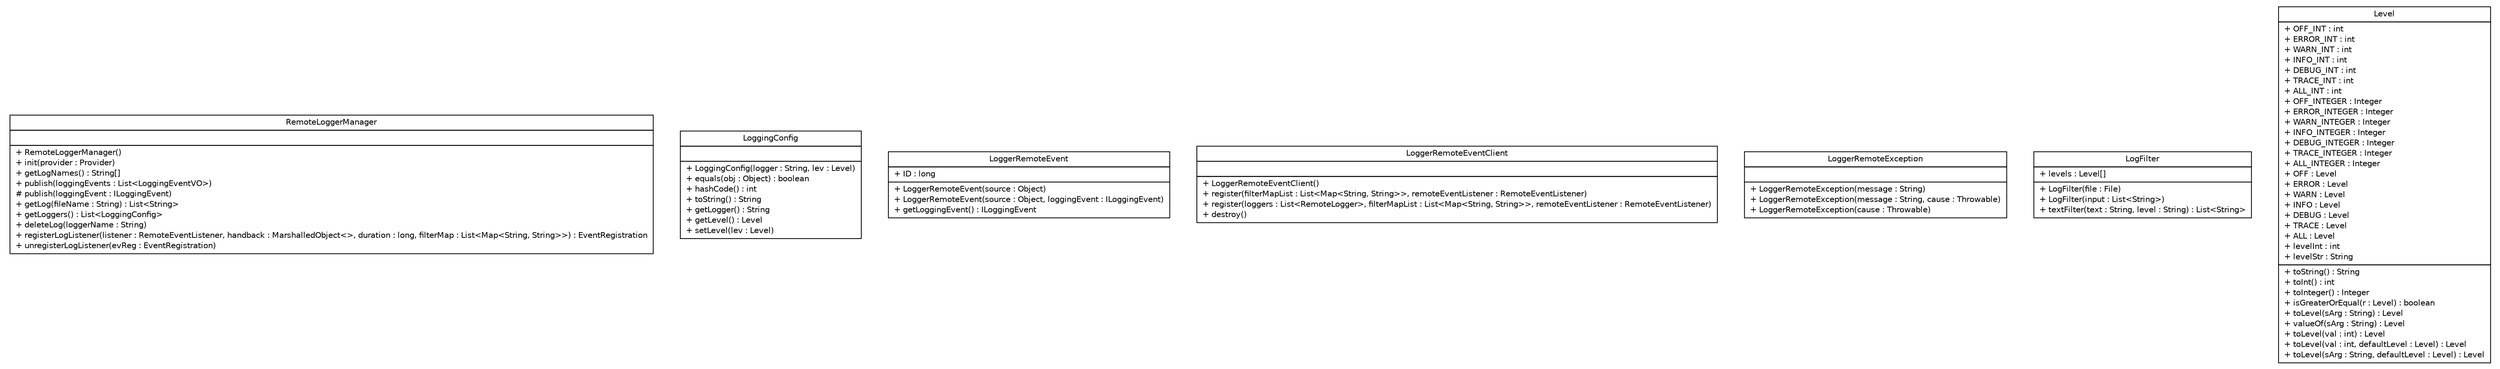 #!/usr/local/bin/dot
#
# Class diagram 
# Generated by UMLGraph version R5_6 (http://www.umlgraph.org/)
#

digraph G {
	edge [fontname="Helvetica",fontsize=10,labelfontname="Helvetica",labelfontsize=10];
	node [fontname="Helvetica",fontsize=10,shape=plaintext];
	nodesep=0.25;
	ranksep=0.5;
	// sorcer.core.provider.logger.RemoteLoggerManager
	c68379 [label=<<table title="sorcer.core.provider.logger.RemoteLoggerManager" border="0" cellborder="1" cellspacing="0" cellpadding="2" port="p" href="./RemoteLoggerManager.html">
		<tr><td><table border="0" cellspacing="0" cellpadding="1">
<tr><td align="center" balign="center"> RemoteLoggerManager </td></tr>
		</table></td></tr>
		<tr><td><table border="0" cellspacing="0" cellpadding="1">
<tr><td align="left" balign="left">  </td></tr>
		</table></td></tr>
		<tr><td><table border="0" cellspacing="0" cellpadding="1">
<tr><td align="left" balign="left"> + RemoteLoggerManager() </td></tr>
<tr><td align="left" balign="left"> + init(provider : Provider) </td></tr>
<tr><td align="left" balign="left"> + getLogNames() : String[] </td></tr>
<tr><td align="left" balign="left"> + publish(loggingEvents : List&lt;LoggingEventVO&gt;) </td></tr>
<tr><td align="left" balign="left"> # publish(loggingEvent : ILoggingEvent) </td></tr>
<tr><td align="left" balign="left"> + getLog(fileName : String) : List&lt;String&gt; </td></tr>
<tr><td align="left" balign="left"> + getLoggers() : List&lt;LoggingConfig&gt; </td></tr>
<tr><td align="left" balign="left"> + deleteLog(loggerName : String) </td></tr>
<tr><td align="left" balign="left"> + registerLogListener(listener : RemoteEventListener, handback : MarshalledObject&lt;&gt;, duration : long, filterMap : List&lt;Map&lt;String, String&gt;&gt;) : EventRegistration </td></tr>
<tr><td align="left" balign="left"> + unregisterLogListener(evReg : EventRegistration) </td></tr>
		</table></td></tr>
		</table>>, URL="./RemoteLoggerManager.html", fontname="Helvetica", fontcolor="black", fontsize=10.0];
	// sorcer.core.provider.logger.LoggingConfig
	c68380 [label=<<table title="sorcer.core.provider.logger.LoggingConfig" border="0" cellborder="1" cellspacing="0" cellpadding="2" port="p" href="./LoggingConfig.html">
		<tr><td><table border="0" cellspacing="0" cellpadding="1">
<tr><td align="center" balign="center"> LoggingConfig </td></tr>
		</table></td></tr>
		<tr><td><table border="0" cellspacing="0" cellpadding="1">
<tr><td align="left" balign="left">  </td></tr>
		</table></td></tr>
		<tr><td><table border="0" cellspacing="0" cellpadding="1">
<tr><td align="left" balign="left"> + LoggingConfig(logger : String, lev : Level) </td></tr>
<tr><td align="left" balign="left"> + equals(obj : Object) : boolean </td></tr>
<tr><td align="left" balign="left"> + hashCode() : int </td></tr>
<tr><td align="left" balign="left"> + toString() : String </td></tr>
<tr><td align="left" balign="left"> + getLogger() : String </td></tr>
<tr><td align="left" balign="left"> + getLevel() : Level </td></tr>
<tr><td align="left" balign="left"> + setLevel(lev : Level) </td></tr>
		</table></td></tr>
		</table>>, URL="./LoggingConfig.html", fontname="Helvetica", fontcolor="black", fontsize=10.0];
	// sorcer.core.provider.logger.LoggerRemoteEvent
	c68381 [label=<<table title="sorcer.core.provider.logger.LoggerRemoteEvent" border="0" cellborder="1" cellspacing="0" cellpadding="2" port="p" href="./LoggerRemoteEvent.html">
		<tr><td><table border="0" cellspacing="0" cellpadding="1">
<tr><td align="center" balign="center"> LoggerRemoteEvent </td></tr>
		</table></td></tr>
		<tr><td><table border="0" cellspacing="0" cellpadding="1">
<tr><td align="left" balign="left"> + ID : long </td></tr>
		</table></td></tr>
		<tr><td><table border="0" cellspacing="0" cellpadding="1">
<tr><td align="left" balign="left"> + LoggerRemoteEvent(source : Object) </td></tr>
<tr><td align="left" balign="left"> + LoggerRemoteEvent(source : Object, loggingEvent : ILoggingEvent) </td></tr>
<tr><td align="left" balign="left"> + getLoggingEvent() : ILoggingEvent </td></tr>
		</table></td></tr>
		</table>>, URL="./LoggerRemoteEvent.html", fontname="Helvetica", fontcolor="black", fontsize=10.0];
	// sorcer.core.provider.logger.LoggerRemoteEventClient
	c68382 [label=<<table title="sorcer.core.provider.logger.LoggerRemoteEventClient" border="0" cellborder="1" cellspacing="0" cellpadding="2" port="p" href="./LoggerRemoteEventClient.html">
		<tr><td><table border="0" cellspacing="0" cellpadding="1">
<tr><td align="center" balign="center"> LoggerRemoteEventClient </td></tr>
		</table></td></tr>
		<tr><td><table border="0" cellspacing="0" cellpadding="1">
<tr><td align="left" balign="left">  </td></tr>
		</table></td></tr>
		<tr><td><table border="0" cellspacing="0" cellpadding="1">
<tr><td align="left" balign="left"> + LoggerRemoteEventClient() </td></tr>
<tr><td align="left" balign="left"> + register(filterMapList : List&lt;Map&lt;String, String&gt;&gt;, remoteEventListener : RemoteEventListener) </td></tr>
<tr><td align="left" balign="left"> + register(loggers : List&lt;RemoteLogger&gt;, filterMapList : List&lt;Map&lt;String, String&gt;&gt;, remoteEventListener : RemoteEventListener) </td></tr>
<tr><td align="left" balign="left"> + destroy() </td></tr>
		</table></td></tr>
		</table>>, URL="./LoggerRemoteEventClient.html", fontname="Helvetica", fontcolor="black", fontsize=10.0];
	// sorcer.core.provider.logger.LoggerRemoteException
	c68383 [label=<<table title="sorcer.core.provider.logger.LoggerRemoteException" border="0" cellborder="1" cellspacing="0" cellpadding="2" port="p" href="./LoggerRemoteException.html">
		<tr><td><table border="0" cellspacing="0" cellpadding="1">
<tr><td align="center" balign="center"> LoggerRemoteException </td></tr>
		</table></td></tr>
		<tr><td><table border="0" cellspacing="0" cellpadding="1">
<tr><td align="left" balign="left">  </td></tr>
		</table></td></tr>
		<tr><td><table border="0" cellspacing="0" cellpadding="1">
<tr><td align="left" balign="left"> + LoggerRemoteException(message : String) </td></tr>
<tr><td align="left" balign="left"> + LoggerRemoteException(message : String, cause : Throwable) </td></tr>
<tr><td align="left" balign="left"> + LoggerRemoteException(cause : Throwable) </td></tr>
		</table></td></tr>
		</table>>, URL="./LoggerRemoteException.html", fontname="Helvetica", fontcolor="black", fontsize=10.0];
	// sorcer.core.provider.logger.LogFilter
	c68384 [label=<<table title="sorcer.core.provider.logger.LogFilter" border="0" cellborder="1" cellspacing="0" cellpadding="2" port="p" href="./LogFilter.html">
		<tr><td><table border="0" cellspacing="0" cellpadding="1">
<tr><td align="center" balign="center"> LogFilter </td></tr>
		</table></td></tr>
		<tr><td><table border="0" cellspacing="0" cellpadding="1">
<tr><td align="left" balign="left"> + levels : Level[] </td></tr>
		</table></td></tr>
		<tr><td><table border="0" cellspacing="0" cellpadding="1">
<tr><td align="left" balign="left"> + LogFilter(file : File) </td></tr>
<tr><td align="left" balign="left"> + LogFilter(input : List&lt;String&gt;) </td></tr>
<tr><td align="left" balign="left"> + textFilter(text : String, level : String) : List&lt;String&gt; </td></tr>
		</table></td></tr>
		</table>>, URL="./LogFilter.html", fontname="Helvetica", fontcolor="black", fontsize=10.0];
	// sorcer.core.provider.logger.Level
	c68385 [label=<<table title="sorcer.core.provider.logger.Level" border="0" cellborder="1" cellspacing="0" cellpadding="2" port="p" href="./Level.html">
		<tr><td><table border="0" cellspacing="0" cellpadding="1">
<tr><td align="center" balign="center"> Level </td></tr>
		</table></td></tr>
		<tr><td><table border="0" cellspacing="0" cellpadding="1">
<tr><td align="left" balign="left"> + OFF_INT : int </td></tr>
<tr><td align="left" balign="left"> + ERROR_INT : int </td></tr>
<tr><td align="left" balign="left"> + WARN_INT : int </td></tr>
<tr><td align="left" balign="left"> + INFO_INT : int </td></tr>
<tr><td align="left" balign="left"> + DEBUG_INT : int </td></tr>
<tr><td align="left" balign="left"> + TRACE_INT : int </td></tr>
<tr><td align="left" balign="left"> + ALL_INT : int </td></tr>
<tr><td align="left" balign="left"> + OFF_INTEGER : Integer </td></tr>
<tr><td align="left" balign="left"> + ERROR_INTEGER : Integer </td></tr>
<tr><td align="left" balign="left"> + WARN_INTEGER : Integer </td></tr>
<tr><td align="left" balign="left"> + INFO_INTEGER : Integer </td></tr>
<tr><td align="left" balign="left"> + DEBUG_INTEGER : Integer </td></tr>
<tr><td align="left" balign="left"> + TRACE_INTEGER : Integer </td></tr>
<tr><td align="left" balign="left"> + ALL_INTEGER : Integer </td></tr>
<tr><td align="left" balign="left"> + OFF : Level </td></tr>
<tr><td align="left" balign="left"> + ERROR : Level </td></tr>
<tr><td align="left" balign="left"> + WARN : Level </td></tr>
<tr><td align="left" balign="left"> + INFO : Level </td></tr>
<tr><td align="left" balign="left"> + DEBUG : Level </td></tr>
<tr><td align="left" balign="left"> + TRACE : Level </td></tr>
<tr><td align="left" balign="left"> + ALL : Level </td></tr>
<tr><td align="left" balign="left"> + levelInt : int </td></tr>
<tr><td align="left" balign="left"> + levelStr : String </td></tr>
		</table></td></tr>
		<tr><td><table border="0" cellspacing="0" cellpadding="1">
<tr><td align="left" balign="left"> + toString() : String </td></tr>
<tr><td align="left" balign="left"> + toInt() : int </td></tr>
<tr><td align="left" balign="left"> + toInteger() : Integer </td></tr>
<tr><td align="left" balign="left"> + isGreaterOrEqual(r : Level) : boolean </td></tr>
<tr><td align="left" balign="left"> + toLevel(sArg : String) : Level </td></tr>
<tr><td align="left" balign="left"> + valueOf(sArg : String) : Level </td></tr>
<tr><td align="left" balign="left"> + toLevel(val : int) : Level </td></tr>
<tr><td align="left" balign="left"> + toLevel(val : int, defaultLevel : Level) : Level </td></tr>
<tr><td align="left" balign="left"> + toLevel(sArg : String, defaultLevel : Level) : Level </td></tr>
		</table></td></tr>
		</table>>, URL="./Level.html", fontname="Helvetica", fontcolor="black", fontsize=10.0];
}

